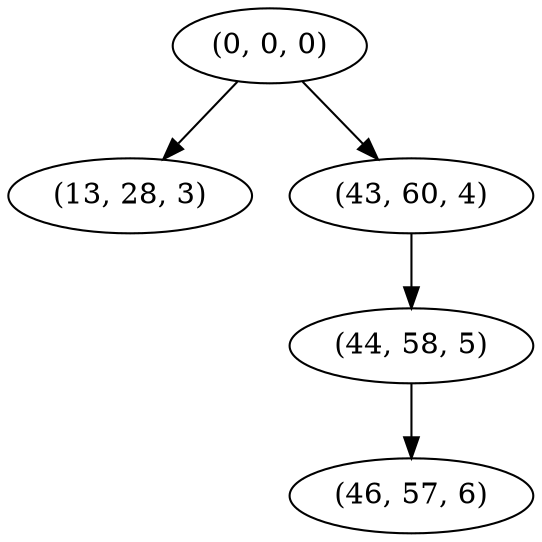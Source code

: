digraph tree {
    "(0, 0, 0)";
    "(13, 28, 3)";
    "(43, 60, 4)";
    "(44, 58, 5)";
    "(46, 57, 6)";
    "(0, 0, 0)" -> "(13, 28, 3)";
    "(0, 0, 0)" -> "(43, 60, 4)";
    "(43, 60, 4)" -> "(44, 58, 5)";
    "(44, 58, 5)" -> "(46, 57, 6)";
}
